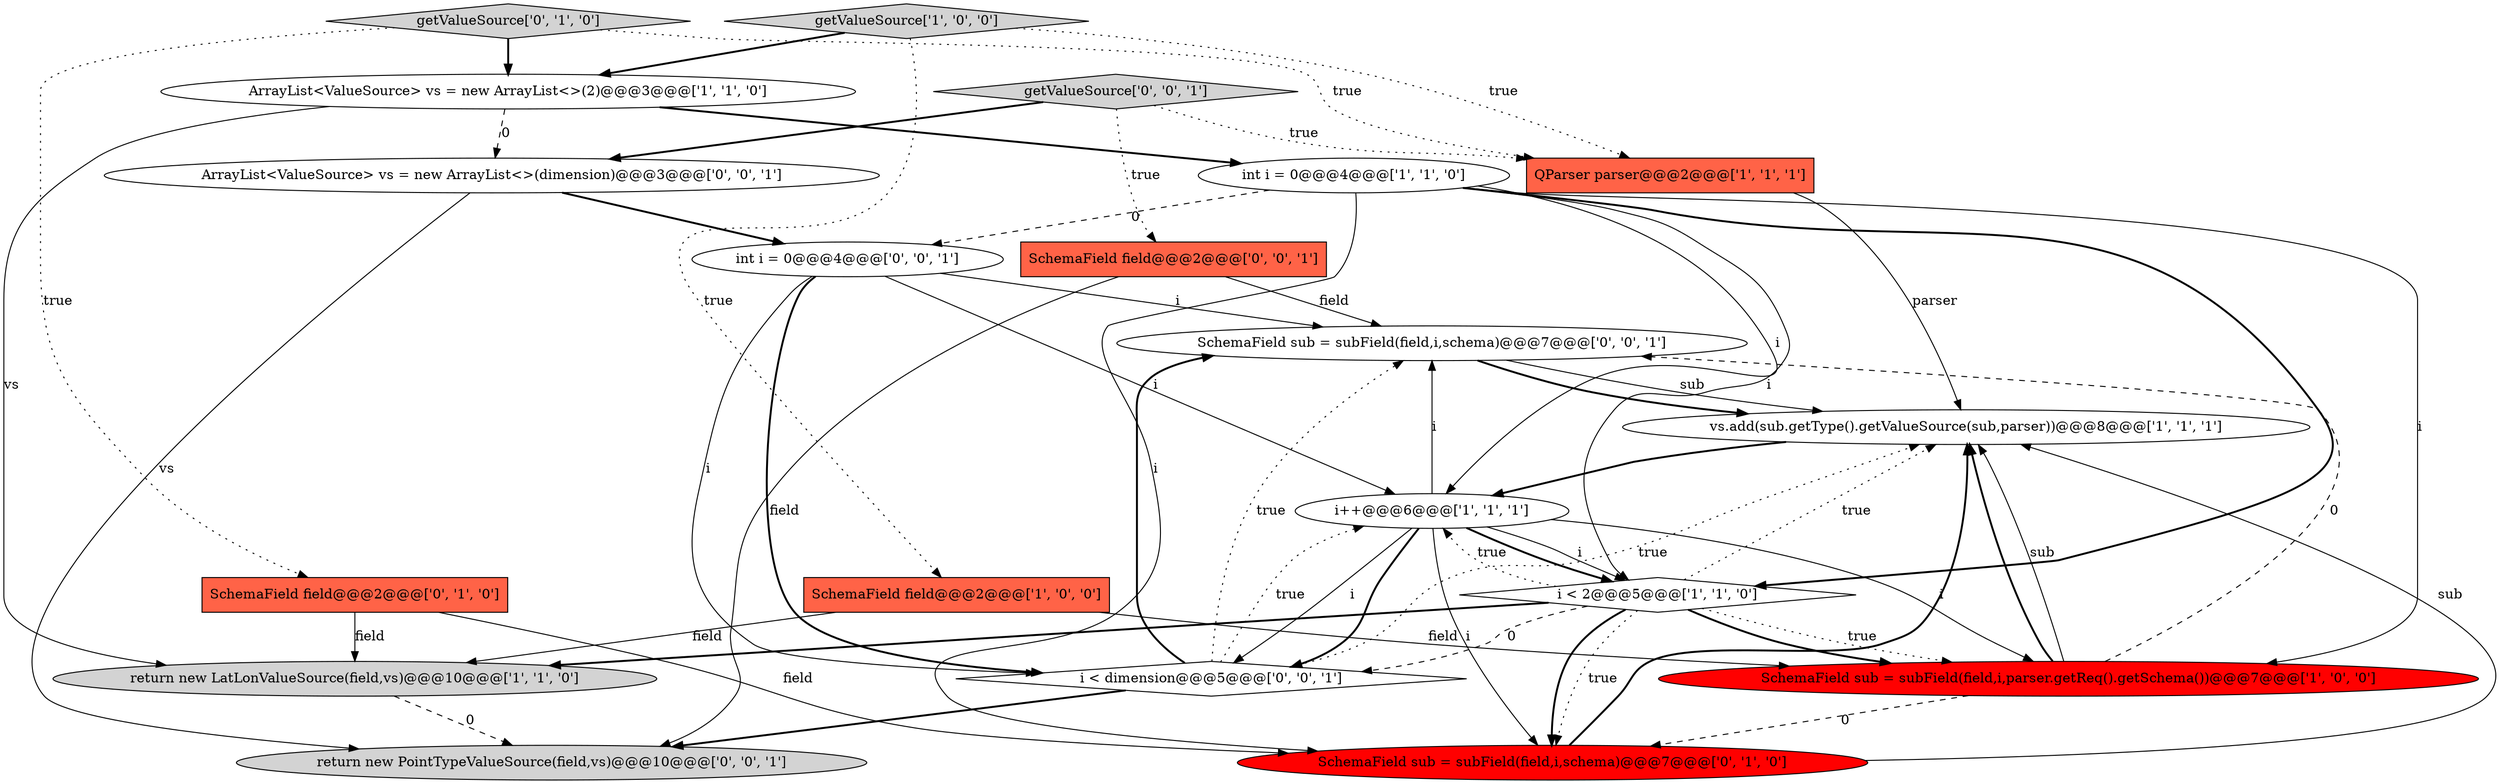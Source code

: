digraph {
13 [style = filled, label = "SchemaField sub = subField(field,i,schema)@@@7@@@['0', '0', '1']", fillcolor = white, shape = ellipse image = "AAA0AAABBB3BBB"];
8 [style = filled, label = "QParser parser@@@2@@@['1', '1', '1']", fillcolor = tomato, shape = box image = "AAA0AAABBB1BBB"];
11 [style = filled, label = "SchemaField sub = subField(field,i,schema)@@@7@@@['0', '1', '0']", fillcolor = red, shape = ellipse image = "AAA1AAABBB2BBB"];
3 [style = filled, label = "SchemaField field@@@2@@@['1', '0', '0']", fillcolor = tomato, shape = box image = "AAA0AAABBB1BBB"];
16 [style = filled, label = "return new PointTypeValueSource(field,vs)@@@10@@@['0', '0', '1']", fillcolor = lightgray, shape = ellipse image = "AAA0AAABBB3BBB"];
12 [style = filled, label = "SchemaField field@@@2@@@['0', '1', '0']", fillcolor = tomato, shape = box image = "AAA0AAABBB2BBB"];
1 [style = filled, label = "i < 2@@@5@@@['1', '1', '0']", fillcolor = white, shape = diamond image = "AAA0AAABBB1BBB"];
0 [style = filled, label = "ArrayList<ValueSource> vs = new ArrayList<>(2)@@@3@@@['1', '1', '0']", fillcolor = white, shape = ellipse image = "AAA0AAABBB1BBB"];
9 [style = filled, label = "getValueSource['1', '0', '0']", fillcolor = lightgray, shape = diamond image = "AAA0AAABBB1BBB"];
7 [style = filled, label = "SchemaField sub = subField(field,i,parser.getReq().getSchema())@@@7@@@['1', '0', '0']", fillcolor = red, shape = ellipse image = "AAA1AAABBB1BBB"];
14 [style = filled, label = "getValueSource['0', '0', '1']", fillcolor = lightgray, shape = diamond image = "AAA0AAABBB3BBB"];
2 [style = filled, label = "vs.add(sub.getType().getValueSource(sub,parser))@@@8@@@['1', '1', '1']", fillcolor = white, shape = ellipse image = "AAA0AAABBB1BBB"];
15 [style = filled, label = "i < dimension@@@5@@@['0', '0', '1']", fillcolor = white, shape = diamond image = "AAA0AAABBB3BBB"];
17 [style = filled, label = "SchemaField field@@@2@@@['0', '0', '1']", fillcolor = tomato, shape = box image = "AAA0AAABBB3BBB"];
4 [style = filled, label = "int i = 0@@@4@@@['1', '1', '0']", fillcolor = white, shape = ellipse image = "AAA0AAABBB1BBB"];
5 [style = filled, label = "i++@@@6@@@['1', '1', '1']", fillcolor = white, shape = ellipse image = "AAA0AAABBB1BBB"];
19 [style = filled, label = "ArrayList<ValueSource> vs = new ArrayList<>(dimension)@@@3@@@['0', '0', '1']", fillcolor = white, shape = ellipse image = "AAA0AAABBB3BBB"];
6 [style = filled, label = "return new LatLonValueSource(field,vs)@@@10@@@['1', '1', '0']", fillcolor = lightgray, shape = ellipse image = "AAA0AAABBB1BBB"];
10 [style = filled, label = "getValueSource['0', '1', '0']", fillcolor = lightgray, shape = diamond image = "AAA0AAABBB2BBB"];
18 [style = filled, label = "int i = 0@@@4@@@['0', '0', '1']", fillcolor = white, shape = ellipse image = "AAA0AAABBB3BBB"];
4->7 [style = solid, label="i"];
15->5 [style = dotted, label="true"];
4->18 [style = dashed, label="0"];
4->11 [style = solid, label="i"];
10->8 [style = dotted, label="true"];
19->18 [style = bold, label=""];
15->13 [style = bold, label=""];
10->12 [style = dotted, label="true"];
17->13 [style = solid, label="field"];
9->0 [style = bold, label=""];
0->19 [style = dashed, label="0"];
1->15 [style = dashed, label="0"];
15->2 [style = dotted, label="true"];
1->11 [style = dotted, label="true"];
18->15 [style = bold, label=""];
3->7 [style = solid, label="field"];
4->1 [style = solid, label="i"];
8->2 [style = solid, label="parser"];
7->11 [style = dashed, label="0"];
5->15 [style = bold, label=""];
5->7 [style = solid, label="i"];
14->19 [style = bold, label=""];
3->6 [style = solid, label="field"];
12->11 [style = solid, label="field"];
12->6 [style = solid, label="field"];
5->11 [style = solid, label="i"];
5->13 [style = solid, label="i"];
4->5 [style = solid, label="i"];
5->1 [style = solid, label="i"];
15->16 [style = bold, label=""];
13->2 [style = solid, label="sub"];
1->7 [style = bold, label=""];
11->2 [style = solid, label="sub"];
19->16 [style = solid, label="vs"];
11->2 [style = bold, label=""];
1->11 [style = bold, label=""];
15->13 [style = dotted, label="true"];
18->13 [style = solid, label="i"];
18->15 [style = solid, label="i"];
18->5 [style = solid, label="i"];
1->7 [style = dotted, label="true"];
9->8 [style = dotted, label="true"];
14->17 [style = dotted, label="true"];
5->1 [style = bold, label=""];
6->16 [style = dashed, label="0"];
1->6 [style = bold, label=""];
0->4 [style = bold, label=""];
5->15 [style = solid, label="i"];
17->16 [style = solid, label="field"];
7->2 [style = bold, label=""];
10->0 [style = bold, label=""];
7->2 [style = solid, label="sub"];
7->13 [style = dashed, label="0"];
14->8 [style = dotted, label="true"];
4->1 [style = bold, label=""];
9->3 [style = dotted, label="true"];
1->2 [style = dotted, label="true"];
1->5 [style = dotted, label="true"];
2->5 [style = bold, label=""];
13->2 [style = bold, label=""];
0->6 [style = solid, label="vs"];
}

